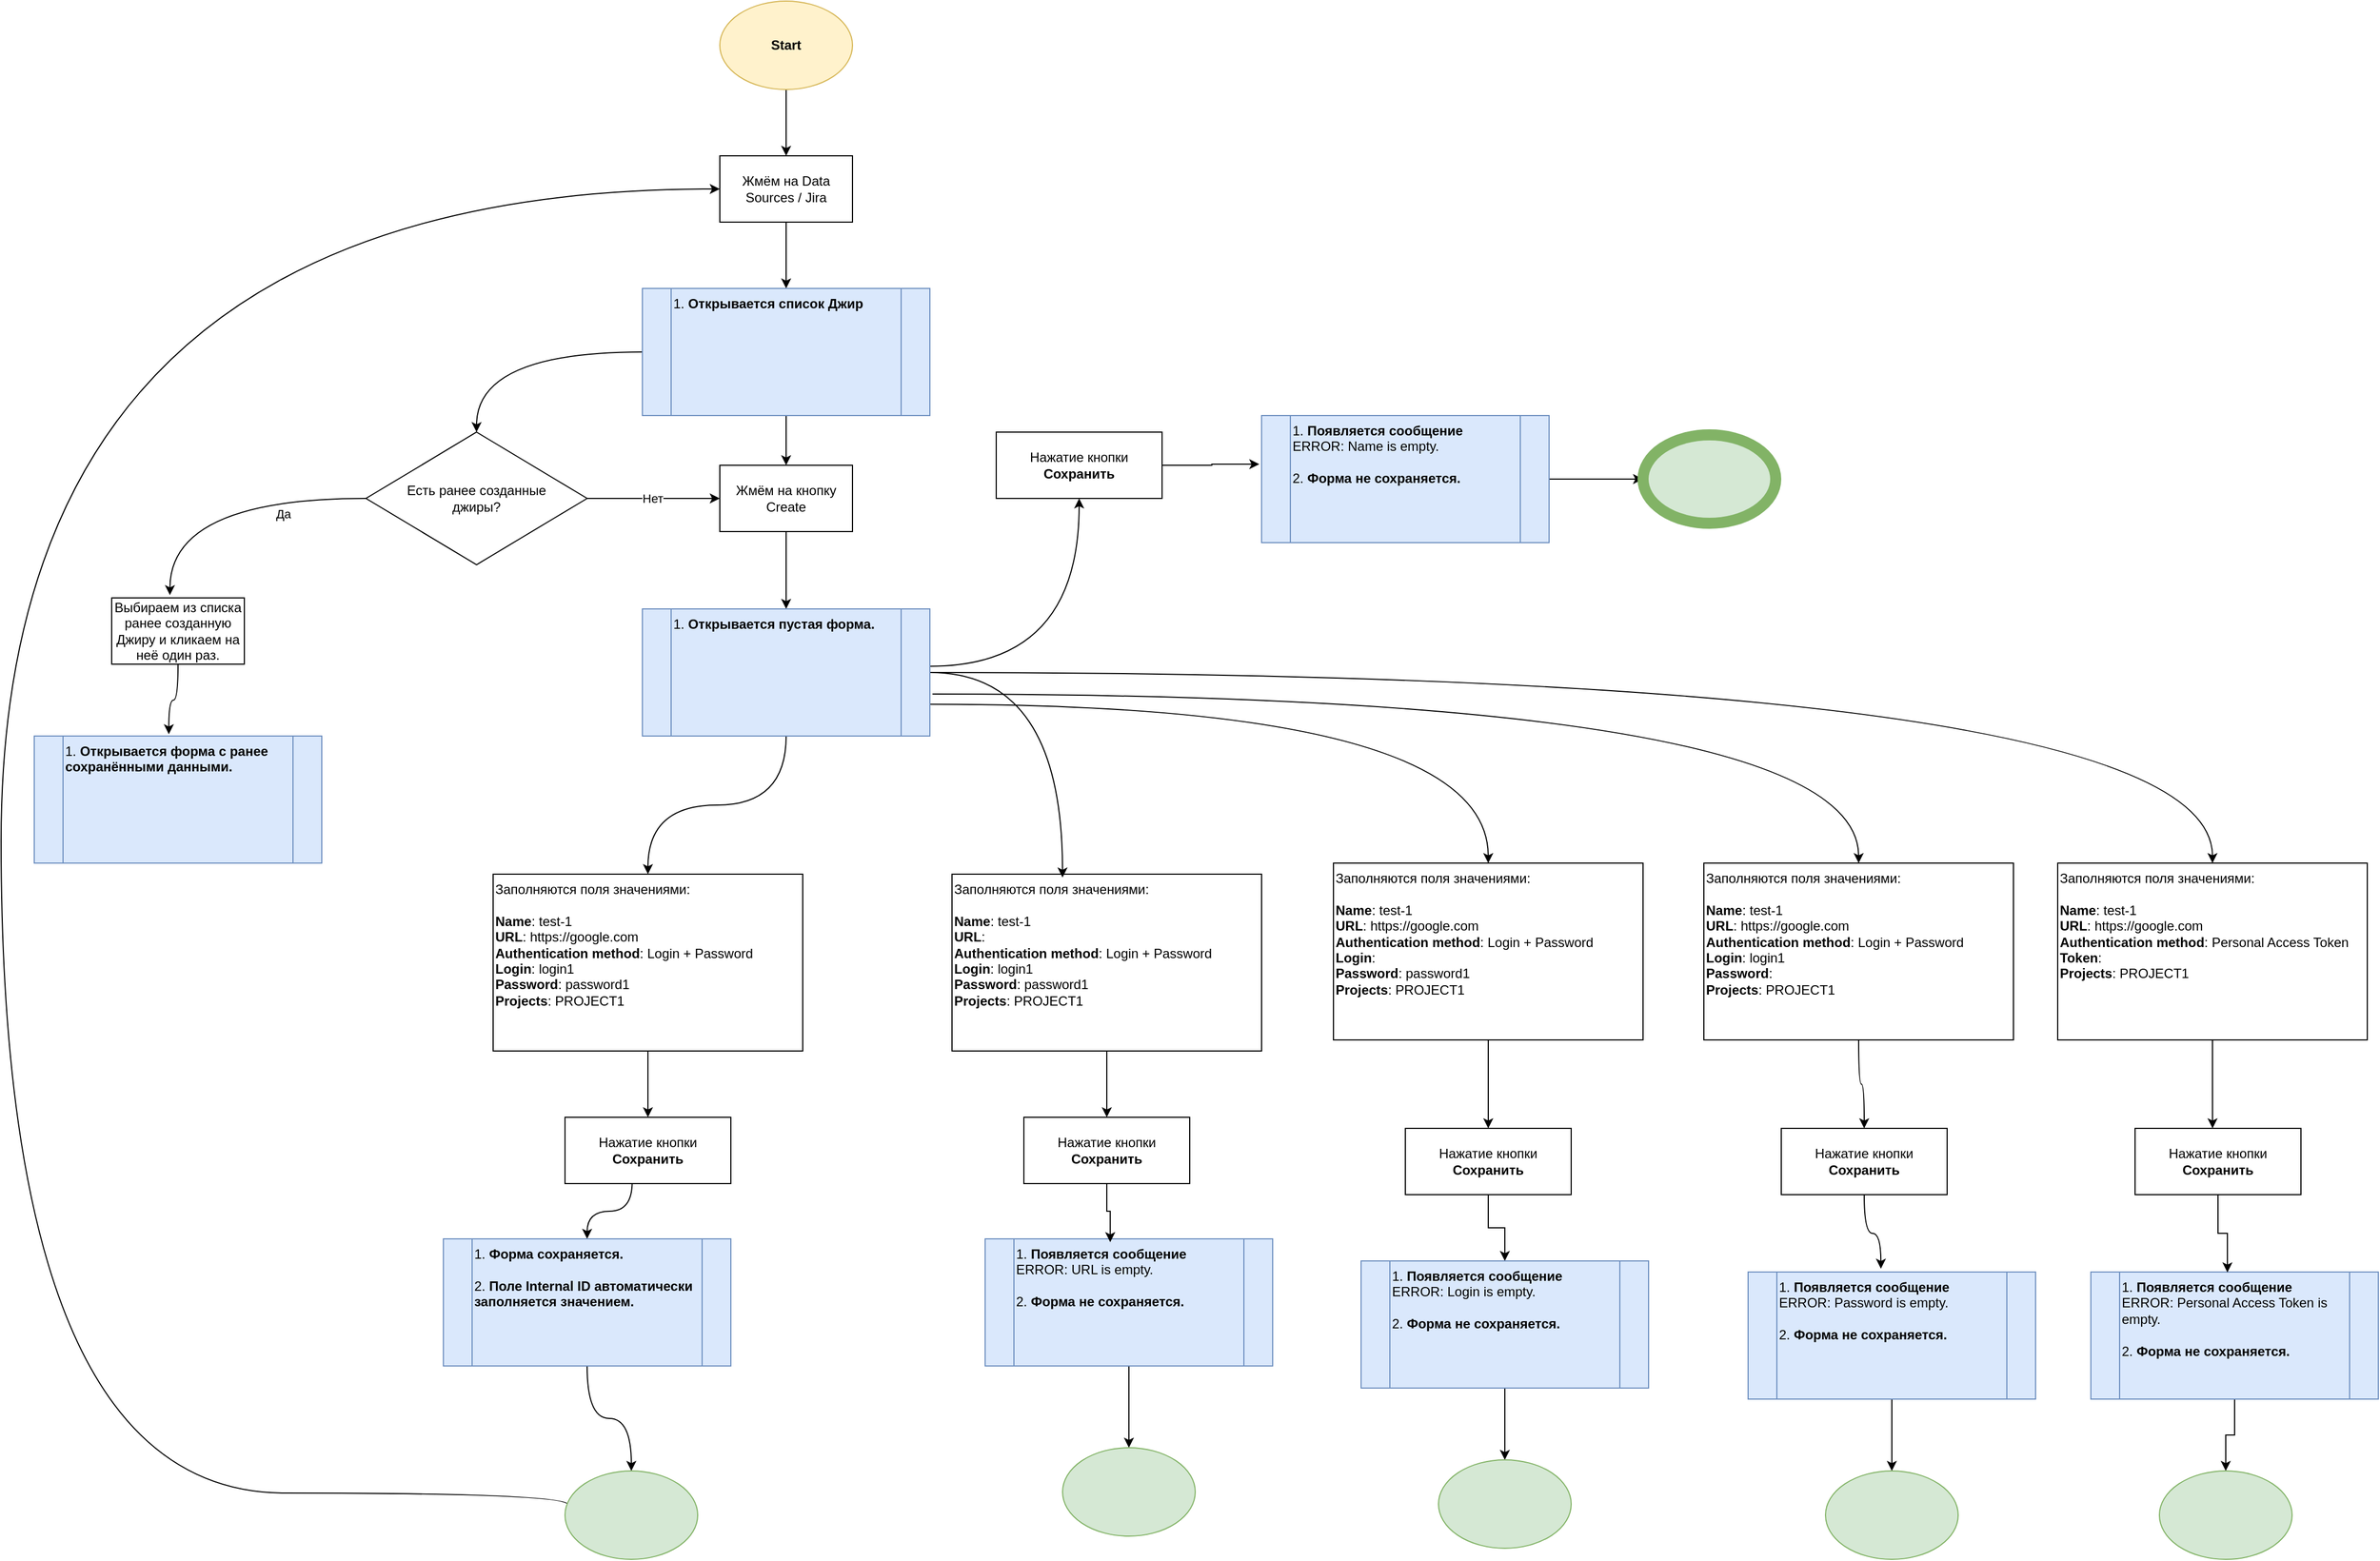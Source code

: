 <mxfile version="26.0.6">
  <diagram name="JIRA" id="Cm0MP-e87rY4Y2zoetWl">
    <mxGraphModel dx="2532" dy="2118" grid="1" gridSize="10" guides="1" tooltips="1" connect="1" arrows="1" fold="1" page="1" pageScale="1" pageWidth="827" pageHeight="1169" math="0" shadow="0">
      <root>
        <mxCell id="0" />
        <mxCell id="1" parent="0" />
        <mxCell id="2foq3zUWt_Xz09FHihWp-3" style="edgeStyle=orthogonalEdgeStyle;rounded=0;orthogonalLoop=1;jettySize=auto;html=1;exitX=0.5;exitY=1;exitDx=0;exitDy=0;entryX=0.5;entryY=0;entryDx=0;entryDy=0;curved=1;" edge="1" parent="1" source="2foq3zUWt_Xz09FHihWp-13" target="2foq3zUWt_Xz09FHihWp-74">
          <mxGeometry relative="1" as="geometry" />
        </mxCell>
        <mxCell id="2foq3zUWt_Xz09FHihWp-65" style="edgeStyle=orthogonalEdgeStyle;rounded=0;orthogonalLoop=1;jettySize=auto;html=1;entryX=0.5;entryY=0;entryDx=0;entryDy=0;curved=1;" edge="1" parent="1" source="2foq3zUWt_Xz09FHihWp-1" target="2foq3zUWt_Xz09FHihWp-64">
          <mxGeometry relative="1" as="geometry" />
        </mxCell>
        <mxCell id="2foq3zUWt_Xz09FHihWp-1" value="Жмём на Data Sources / Jira" style="rounded=0;whiteSpace=wrap;html=1;" vertex="1" parent="1">
          <mxGeometry x="100" width="120" height="60" as="geometry" />
        </mxCell>
        <mxCell id="2foq3zUWt_Xz09FHihWp-5" style="edgeStyle=orthogonalEdgeStyle;rounded=0;orthogonalLoop=1;jettySize=auto;html=1;curved=1;exitX=1;exitY=0.451;exitDx=0;exitDy=0;exitPerimeter=0;" edge="1" parent="1" source="2foq3zUWt_Xz09FHihWp-74" target="2foq3zUWt_Xz09FHihWp-4">
          <mxGeometry relative="1" as="geometry">
            <mxPoint x="235" y="460.043" as="sourcePoint" />
          </mxGeometry>
        </mxCell>
        <mxCell id="2foq3zUWt_Xz09FHihWp-18" style="edgeStyle=orthogonalEdgeStyle;rounded=0;orthogonalLoop=1;jettySize=auto;html=1;entryX=0.5;entryY=0;entryDx=0;entryDy=0;elbow=vertical;curved=1;" edge="1" parent="1" source="2foq3zUWt_Xz09FHihWp-74" target="2foq3zUWt_Xz09FHihWp-17">
          <mxGeometry relative="1" as="geometry">
            <mxPoint x="122.5" y="490" as="sourcePoint" />
          </mxGeometry>
        </mxCell>
        <mxCell id="2foq3zUWt_Xz09FHihWp-47" style="edgeStyle=orthogonalEdgeStyle;rounded=0;orthogonalLoop=1;jettySize=auto;html=1;curved=1;exitX=1;exitY=0.75;exitDx=0;exitDy=0;" edge="1" parent="1" source="2foq3zUWt_Xz09FHihWp-74" target="2foq3zUWt_Xz09FHihWp-40">
          <mxGeometry relative="1" as="geometry">
            <mxPoint x="235" y="460.043" as="sourcePoint" />
          </mxGeometry>
        </mxCell>
        <mxCell id="2foq3zUWt_Xz09FHihWp-55" style="edgeStyle=orthogonalEdgeStyle;rounded=0;orthogonalLoop=1;jettySize=auto;html=1;curved=1;exitX=1.009;exitY=0.67;exitDx=0;exitDy=0;exitPerimeter=0;" edge="1" parent="1" source="2foq3zUWt_Xz09FHihWp-74" target="2foq3zUWt_Xz09FHihWp-48">
          <mxGeometry relative="1" as="geometry">
            <mxPoint x="235" y="460.043" as="sourcePoint" />
          </mxGeometry>
        </mxCell>
        <mxCell id="2foq3zUWt_Xz09FHihWp-63" style="edgeStyle=orthogonalEdgeStyle;rounded=0;orthogonalLoop=1;jettySize=auto;html=1;entryX=0.5;entryY=0;entryDx=0;entryDy=0;curved=1;" edge="1" parent="1" source="2foq3zUWt_Xz09FHihWp-74" target="2foq3zUWt_Xz09FHihWp-56">
          <mxGeometry relative="1" as="geometry">
            <mxPoint x="235" y="460.043" as="sourcePoint" />
          </mxGeometry>
        </mxCell>
        <mxCell id="2foq3zUWt_Xz09FHihWp-7" style="edgeStyle=orthogonalEdgeStyle;rounded=0;orthogonalLoop=1;jettySize=auto;html=1;entryX=-0.008;entryY=0.383;entryDx=0;entryDy=0;entryPerimeter=0;" edge="1" parent="1" source="2foq3zUWt_Xz09FHihWp-4" target="2foq3zUWt_Xz09FHihWp-25">
          <mxGeometry relative="1" as="geometry">
            <mxPoint x="170" y="370" as="targetPoint" />
          </mxGeometry>
        </mxCell>
        <mxCell id="2foq3zUWt_Xz09FHihWp-4" value="Нажатие кнопки &lt;b&gt;Сохранить&lt;/b&gt;" style="rounded=0;whiteSpace=wrap;html=1;" vertex="1" parent="1">
          <mxGeometry x="350" y="250" width="150" height="60" as="geometry" />
        </mxCell>
        <mxCell id="2foq3zUWt_Xz09FHihWp-24" style="edgeStyle=orthogonalEdgeStyle;rounded=0;orthogonalLoop=1;jettySize=auto;html=1;exitX=1;exitY=0.5;exitDx=0;exitDy=0;" edge="1" parent="1" source="2foq3zUWt_Xz09FHihWp-25" target="2foq3zUWt_Xz09FHihWp-23">
          <mxGeometry relative="1" as="geometry" />
        </mxCell>
        <mxCell id="2foq3zUWt_Xz09FHihWp-13" value="Жмём на кнопку Create" style="whiteSpace=wrap;html=1;rounded=0;" vertex="1" parent="1">
          <mxGeometry x="100" y="280" width="120" height="60" as="geometry" />
        </mxCell>
        <mxCell id="2foq3zUWt_Xz09FHihWp-20" style="edgeStyle=orthogonalEdgeStyle;rounded=0;orthogonalLoop=1;jettySize=auto;html=1;curved=1;" edge="1" parent="1" source="2foq3zUWt_Xz09FHihWp-17" target="2foq3zUWt_Xz09FHihWp-19">
          <mxGeometry relative="1" as="geometry" />
        </mxCell>
        <mxCell id="2foq3zUWt_Xz09FHihWp-17" value="Заполняются поля значениями:&lt;div&gt;&lt;br&gt;&lt;/div&gt;&lt;div&gt;&lt;b&gt;Name&lt;/b&gt;: test-1&lt;/div&gt;&lt;div&gt;&lt;b&gt;URL&lt;/b&gt;: https://google.com&lt;/div&gt;&lt;div&gt;&lt;b&gt;Authentication method&lt;/b&gt;: Login + Password&lt;/div&gt;&lt;div&gt;&lt;b&gt;Login&lt;/b&gt;: login1&lt;br&gt;&lt;b&gt;Password&lt;/b&gt;: password1&lt;/div&gt;&lt;div&gt;&lt;b&gt;Projects&lt;/b&gt;: PROJECT1&lt;br&gt;&lt;br&gt;&lt;/div&gt;" style="rounded=0;whiteSpace=wrap;html=1;align=left;verticalAlign=top;" vertex="1" parent="1">
          <mxGeometry x="-105" y="650" width="280" height="160" as="geometry" />
        </mxCell>
        <mxCell id="2foq3zUWt_Xz09FHihWp-22" style="edgeStyle=orthogonalEdgeStyle;rounded=0;orthogonalLoop=1;jettySize=auto;html=1;entryX=0.5;entryY=0;entryDx=0;entryDy=0;exitX=0.405;exitY=0.973;exitDx=0;exitDy=0;exitPerimeter=0;curved=1;" edge="1" parent="1" source="2foq3zUWt_Xz09FHihWp-19" target="2foq3zUWt_Xz09FHihWp-26">
          <mxGeometry relative="1" as="geometry">
            <mxPoint x="160.1" y="870" as="targetPoint" />
          </mxGeometry>
        </mxCell>
        <mxCell id="2foq3zUWt_Xz09FHihWp-19" value="Нажатие кнопки &lt;b&gt;Сохранить&lt;/b&gt;" style="rounded=0;whiteSpace=wrap;html=1;" vertex="1" parent="1">
          <mxGeometry x="-40" y="870" width="150" height="60" as="geometry" />
        </mxCell>
        <mxCell id="2foq3zUWt_Xz09FHihWp-23" value="" style="ellipse;whiteSpace=wrap;html=1;fillColor=#d5e8d4;strokeColor=#82b366;strokeWidth=10;" vertex="1" parent="1">
          <mxGeometry x="935" y="252.5" width="120" height="80" as="geometry" />
        </mxCell>
        <mxCell id="2foq3zUWt_Xz09FHihWp-25" value="1. &lt;b&gt;Появляется сообщение&lt;/b&gt;&lt;br&gt;&lt;div&gt;&lt;span style=&quot;box-sizing: inherit; margin: 0px;&quot;&gt;ERROR: Name is empty.&lt;br&gt;&lt;/span&gt;&lt;/div&gt;&lt;div&gt;&lt;span style=&quot;box-sizing: inherit; margin: 0px;&quot;&gt;&lt;b&gt;&lt;br&gt;&lt;/b&gt;&lt;/span&gt;&lt;/div&gt;&lt;div&gt;2. &lt;b&gt;Форма не сохраняется.&lt;/b&gt;&lt;/div&gt;" style="shape=process;whiteSpace=wrap;html=1;backgroundOutline=1;align=left;verticalAlign=top;fillColor=#dae8fc;strokeColor=#6c8ebf;" vertex="1" parent="1">
          <mxGeometry x="590" y="235" width="260" height="115" as="geometry" />
        </mxCell>
        <mxCell id="2foq3zUWt_Xz09FHihWp-28" style="edgeStyle=orthogonalEdgeStyle;rounded=0;orthogonalLoop=1;jettySize=auto;html=1;entryX=0.5;entryY=0;entryDx=0;entryDy=0;curved=1;" edge="1" parent="1" source="2foq3zUWt_Xz09FHihWp-26" target="2foq3zUWt_Xz09FHihWp-27">
          <mxGeometry relative="1" as="geometry" />
        </mxCell>
        <mxCell id="2foq3zUWt_Xz09FHihWp-77" style="edgeStyle=orthogonalEdgeStyle;rounded=0;orthogonalLoop=1;jettySize=auto;html=1;entryX=0;entryY=0.5;entryDx=0;entryDy=0;curved=1;exitX=0.025;exitY=0.384;exitDx=0;exitDy=0;exitPerimeter=0;" edge="1" parent="1" source="2foq3zUWt_Xz09FHihWp-27" target="2foq3zUWt_Xz09FHihWp-1">
          <mxGeometry relative="1" as="geometry">
            <Array as="points">
              <mxPoint x="-37" y="1210" />
              <mxPoint x="-550" y="1210" />
              <mxPoint x="-550" y="30" />
            </Array>
          </mxGeometry>
        </mxCell>
        <mxCell id="2foq3zUWt_Xz09FHihWp-26" value="1.&amp;nbsp;&lt;span style=&quot;text-align: center;&quot;&gt;&lt;b&gt;Форма сохраняется.&lt;/b&gt;&lt;/span&gt;&lt;br style=&quot;text-align: center;&quot;&gt;&lt;div&gt;&lt;br&gt;&lt;/div&gt;&lt;div&gt;2.&amp;nbsp;&lt;span style=&quot;text-align: center; background-color: transparent; color: light-dark(rgb(0, 0, 0), rgb(255, 255, 255));&quot;&gt;&lt;b&gt;Поле Internal ID автоматически заполняется значением.&lt;/b&gt;&lt;/span&gt;&lt;/div&gt;" style="shape=process;whiteSpace=wrap;html=1;backgroundOutline=1;align=left;verticalAlign=top;fillColor=#dae8fc;strokeColor=#6c8ebf;" vertex="1" parent="1">
          <mxGeometry x="-150" y="980" width="260" height="115" as="geometry" />
        </mxCell>
        <mxCell id="2foq3zUWt_Xz09FHihWp-27" value="" style="ellipse;whiteSpace=wrap;html=1;fillColor=#d5e8d4;strokeColor=#82b366;" vertex="1" parent="1">
          <mxGeometry x="-40" y="1190" width="120" height="80" as="geometry" />
        </mxCell>
        <mxCell id="2foq3zUWt_Xz09FHihWp-35" style="edgeStyle=orthogonalEdgeStyle;rounded=0;orthogonalLoop=1;jettySize=auto;html=1;" edge="1" parent="1" source="2foq3zUWt_Xz09FHihWp-29" target="2foq3zUWt_Xz09FHihWp-34">
          <mxGeometry relative="1" as="geometry" />
        </mxCell>
        <mxCell id="2foq3zUWt_Xz09FHihWp-29" value="Заполняются поля значениями:&lt;div&gt;&lt;br&gt;&lt;/div&gt;&lt;div&gt;&lt;b&gt;Name&lt;/b&gt;: test-1&lt;/div&gt;&lt;div&gt;&lt;b&gt;URL&lt;/b&gt;:&amp;nbsp;&lt;/div&gt;&lt;div&gt;&lt;b&gt;Authentication method&lt;/b&gt;: Login + Password&lt;/div&gt;&lt;div&gt;&lt;b&gt;Login&lt;/b&gt;: login1&lt;br&gt;&lt;b&gt;Password&lt;/b&gt;: password1&lt;/div&gt;&lt;div&gt;&lt;b&gt;Projects&lt;/b&gt;: PROJECT1&lt;br&gt;&lt;br&gt;&lt;/div&gt;" style="rounded=0;whiteSpace=wrap;html=1;align=left;verticalAlign=top;" vertex="1" parent="1">
          <mxGeometry x="310" y="650" width="280" height="160" as="geometry" />
        </mxCell>
        <mxCell id="2foq3zUWt_Xz09FHihWp-30" style="edgeStyle=orthogonalEdgeStyle;rounded=0;orthogonalLoop=1;jettySize=auto;html=1;entryX=0.357;entryY=0.019;entryDx=0;entryDy=0;entryPerimeter=0;elbow=vertical;curved=1;exitX=1;exitY=0.5;exitDx=0;exitDy=0;" edge="1" parent="1" source="2foq3zUWt_Xz09FHihWp-74" target="2foq3zUWt_Xz09FHihWp-29">
          <mxGeometry relative="1" as="geometry">
            <mxPoint x="235" y="460.043" as="sourcePoint" />
          </mxGeometry>
        </mxCell>
        <mxCell id="2foq3zUWt_Xz09FHihWp-32" style="edgeStyle=orthogonalEdgeStyle;rounded=0;orthogonalLoop=1;jettySize=auto;html=1;curved=1;" edge="1" parent="1" source="2foq3zUWt_Xz09FHihWp-31" target="2foq3zUWt_Xz09FHihWp-1">
          <mxGeometry relative="1" as="geometry" />
        </mxCell>
        <mxCell id="2foq3zUWt_Xz09FHihWp-31" value="&lt;b&gt;Start&lt;/b&gt;" style="ellipse;whiteSpace=wrap;html=1;fillColor=#fff2cc;strokeColor=#d6b656;" vertex="1" parent="1">
          <mxGeometry x="100" y="-140" width="120" height="80" as="geometry" />
        </mxCell>
        <mxCell id="2foq3zUWt_Xz09FHihWp-34" value="Нажатие кнопки &lt;b&gt;Сохранить&lt;/b&gt;" style="rounded=0;whiteSpace=wrap;html=1;" vertex="1" parent="1">
          <mxGeometry x="375" y="870" width="150" height="60" as="geometry" />
        </mxCell>
        <mxCell id="2foq3zUWt_Xz09FHihWp-39" style="edgeStyle=orthogonalEdgeStyle;rounded=0;orthogonalLoop=1;jettySize=auto;html=1;" edge="1" parent="1" source="2foq3zUWt_Xz09FHihWp-36" target="2foq3zUWt_Xz09FHihWp-38">
          <mxGeometry relative="1" as="geometry" />
        </mxCell>
        <mxCell id="2foq3zUWt_Xz09FHihWp-36" value="1. &lt;b&gt;Появляется сообщение&lt;/b&gt;&lt;br&gt;&lt;div&gt;&lt;span style=&quot;box-sizing: inherit; margin: 0px;&quot;&gt;ERROR: URL is empty.&lt;br&gt;&lt;/span&gt;&lt;/div&gt;&lt;div&gt;&lt;span style=&quot;box-sizing: inherit; margin: 0px;&quot;&gt;&lt;b&gt;&lt;br&gt;&lt;/b&gt;&lt;/span&gt;&lt;/div&gt;&lt;div&gt;2. &lt;b&gt;Форма не сохраняется.&lt;/b&gt;&lt;/div&gt;" style="shape=process;whiteSpace=wrap;html=1;backgroundOutline=1;align=left;verticalAlign=top;fillColor=#dae8fc;strokeColor=#6c8ebf;" vertex="1" parent="1">
          <mxGeometry x="340" y="980" width="260" height="115" as="geometry" />
        </mxCell>
        <mxCell id="2foq3zUWt_Xz09FHihWp-37" style="edgeStyle=orthogonalEdgeStyle;rounded=0;orthogonalLoop=1;jettySize=auto;html=1;entryX=0.435;entryY=0.026;entryDx=0;entryDy=0;entryPerimeter=0;" edge="1" parent="1" source="2foq3zUWt_Xz09FHihWp-34" target="2foq3zUWt_Xz09FHihWp-36">
          <mxGeometry relative="1" as="geometry" />
        </mxCell>
        <mxCell id="2foq3zUWt_Xz09FHihWp-38" value="" style="ellipse;whiteSpace=wrap;html=1;fillColor=#d5e8d4;strokeColor=#82b366;" vertex="1" parent="1">
          <mxGeometry x="410" y="1169" width="120" height="80" as="geometry" />
        </mxCell>
        <mxCell id="2foq3zUWt_Xz09FHihWp-42" style="edgeStyle=orthogonalEdgeStyle;rounded=0;orthogonalLoop=1;jettySize=auto;html=1;entryX=0.5;entryY=0;entryDx=0;entryDy=0;" edge="1" parent="1" source="2foq3zUWt_Xz09FHihWp-40" target="2foq3zUWt_Xz09FHihWp-41">
          <mxGeometry relative="1" as="geometry" />
        </mxCell>
        <mxCell id="2foq3zUWt_Xz09FHihWp-40" value="Заполняются поля значениями:&lt;div&gt;&lt;br&gt;&lt;/div&gt;&lt;div&gt;&lt;b&gt;Name&lt;/b&gt;: test-1&lt;/div&gt;&lt;div&gt;&lt;b&gt;URL&lt;/b&gt;: https://google.com&lt;/div&gt;&lt;div&gt;&lt;b&gt;Authentication method&lt;/b&gt;: Login + Password&lt;/div&gt;&lt;div&gt;&lt;b&gt;Login&lt;/b&gt;:&amp;nbsp;&lt;br&gt;&lt;b&gt;Password&lt;/b&gt;: password1&lt;/div&gt;&lt;div&gt;&lt;b&gt;Projects&lt;/b&gt;: PROJECT1&lt;br&gt;&lt;br&gt;&lt;/div&gt;" style="rounded=0;whiteSpace=wrap;html=1;align=left;verticalAlign=top;" vertex="1" parent="1">
          <mxGeometry x="655" y="640" width="280" height="160" as="geometry" />
        </mxCell>
        <mxCell id="2foq3zUWt_Xz09FHihWp-44" style="edgeStyle=orthogonalEdgeStyle;rounded=0;orthogonalLoop=1;jettySize=auto;html=1;" edge="1" parent="1" source="2foq3zUWt_Xz09FHihWp-41" target="2foq3zUWt_Xz09FHihWp-43">
          <mxGeometry relative="1" as="geometry" />
        </mxCell>
        <mxCell id="2foq3zUWt_Xz09FHihWp-41" value="Нажатие кнопки &lt;b&gt;Сохранить&lt;/b&gt;" style="rounded=0;whiteSpace=wrap;html=1;" vertex="1" parent="1">
          <mxGeometry x="720" y="880" width="150" height="60" as="geometry" />
        </mxCell>
        <mxCell id="2foq3zUWt_Xz09FHihWp-46" style="edgeStyle=orthogonalEdgeStyle;rounded=0;orthogonalLoop=1;jettySize=auto;html=1;" edge="1" parent="1" source="2foq3zUWt_Xz09FHihWp-43" target="2foq3zUWt_Xz09FHihWp-45">
          <mxGeometry relative="1" as="geometry" />
        </mxCell>
        <mxCell id="2foq3zUWt_Xz09FHihWp-43" value="1. &lt;b&gt;Появляется сообщение&lt;/b&gt;&lt;br&gt;&lt;div&gt;&lt;span style=&quot;box-sizing: inherit; margin: 0px;&quot;&gt;ERROR: Login is empty.&lt;br&gt;&lt;/span&gt;&lt;/div&gt;&lt;div&gt;&lt;span style=&quot;box-sizing: inherit; margin: 0px;&quot;&gt;&lt;b&gt;&lt;br&gt;&lt;/b&gt;&lt;/span&gt;&lt;/div&gt;&lt;div&gt;2. &lt;b&gt;Форма не сохраняется.&lt;/b&gt;&lt;/div&gt;" style="shape=process;whiteSpace=wrap;html=1;backgroundOutline=1;align=left;verticalAlign=top;fillColor=#dae8fc;strokeColor=#6c8ebf;" vertex="1" parent="1">
          <mxGeometry x="680" y="1000" width="260" height="115" as="geometry" />
        </mxCell>
        <mxCell id="2foq3zUWt_Xz09FHihWp-45" value="" style="ellipse;whiteSpace=wrap;html=1;fillColor=#d5e8d4;strokeColor=#82b366;" vertex="1" parent="1">
          <mxGeometry x="750" y="1180" width="120" height="80" as="geometry" />
        </mxCell>
        <mxCell id="2foq3zUWt_Xz09FHihWp-50" style="edgeStyle=orthogonalEdgeStyle;rounded=0;orthogonalLoop=1;jettySize=auto;html=1;entryX=0.5;entryY=0;entryDx=0;entryDy=0;curved=1;" edge="1" parent="1" source="2foq3zUWt_Xz09FHihWp-48" target="2foq3zUWt_Xz09FHihWp-49">
          <mxGeometry relative="1" as="geometry" />
        </mxCell>
        <mxCell id="2foq3zUWt_Xz09FHihWp-48" value="Заполняются поля значениями:&lt;div&gt;&lt;br&gt;&lt;/div&gt;&lt;div&gt;&lt;b&gt;Name&lt;/b&gt;: test-1&lt;/div&gt;&lt;div&gt;&lt;b&gt;URL&lt;/b&gt;: https://google.com&lt;/div&gt;&lt;div&gt;&lt;b&gt;Authentication method&lt;/b&gt;: Login + Password&lt;/div&gt;&lt;div&gt;&lt;b&gt;Login&lt;/b&gt;: login1&lt;br&gt;&lt;b&gt;Password&lt;/b&gt;:&amp;nbsp;&lt;/div&gt;&lt;div&gt;&lt;b&gt;Projects&lt;/b&gt;: PROJECT1&lt;br&gt;&lt;br&gt;&lt;/div&gt;" style="rounded=0;whiteSpace=wrap;html=1;align=left;verticalAlign=top;" vertex="1" parent="1">
          <mxGeometry x="990" y="640" width="280" height="160" as="geometry" />
        </mxCell>
        <mxCell id="2foq3zUWt_Xz09FHihWp-49" value="Нажатие кнопки &lt;b&gt;Сохранить&lt;/b&gt;" style="rounded=0;whiteSpace=wrap;html=1;" vertex="1" parent="1">
          <mxGeometry x="1060" y="880" width="150" height="60" as="geometry" />
        </mxCell>
        <mxCell id="2foq3zUWt_Xz09FHihWp-54" style="edgeStyle=orthogonalEdgeStyle;rounded=0;orthogonalLoop=1;jettySize=auto;html=1;" edge="1" parent="1" source="2foq3zUWt_Xz09FHihWp-51" target="2foq3zUWt_Xz09FHihWp-53">
          <mxGeometry relative="1" as="geometry" />
        </mxCell>
        <mxCell id="2foq3zUWt_Xz09FHihWp-51" value="1. &lt;b&gt;Появляется сообщение&lt;/b&gt;&lt;br&gt;&lt;div&gt;&lt;span style=&quot;box-sizing: inherit; margin: 0px;&quot;&gt;ERROR: Password is empty.&lt;br&gt;&lt;/span&gt;&lt;/div&gt;&lt;div&gt;&lt;span style=&quot;box-sizing: inherit; margin: 0px;&quot;&gt;&lt;b&gt;&lt;br&gt;&lt;/b&gt;&lt;/span&gt;&lt;/div&gt;&lt;div&gt;2. &lt;b&gt;Форма не сохраняется.&lt;/b&gt;&lt;/div&gt;" style="shape=process;whiteSpace=wrap;html=1;backgroundOutline=1;align=left;verticalAlign=top;fillColor=#dae8fc;strokeColor=#6c8ebf;" vertex="1" parent="1">
          <mxGeometry x="1030" y="1010" width="260" height="115" as="geometry" />
        </mxCell>
        <mxCell id="2foq3zUWt_Xz09FHihWp-52" style="edgeStyle=orthogonalEdgeStyle;rounded=0;orthogonalLoop=1;jettySize=auto;html=1;entryX=0.462;entryY=-0.026;entryDx=0;entryDy=0;entryPerimeter=0;curved=1;" edge="1" parent="1" source="2foq3zUWt_Xz09FHihWp-49" target="2foq3zUWt_Xz09FHihWp-51">
          <mxGeometry relative="1" as="geometry" />
        </mxCell>
        <mxCell id="2foq3zUWt_Xz09FHihWp-53" value="" style="ellipse;whiteSpace=wrap;html=1;fillColor=#d5e8d4;strokeColor=#82b366;" vertex="1" parent="1">
          <mxGeometry x="1100" y="1190" width="120" height="80" as="geometry" />
        </mxCell>
        <mxCell id="2foq3zUWt_Xz09FHihWp-56" value="Заполняются поля значениями:&lt;div&gt;&lt;br&gt;&lt;/div&gt;&lt;div&gt;&lt;b&gt;Name&lt;/b&gt;: test-1&lt;/div&gt;&lt;div&gt;&lt;b&gt;URL&lt;/b&gt;: https://google.com&lt;/div&gt;&lt;div&gt;&lt;b&gt;Authentication method&lt;/b&gt;: Personal Access Token&lt;/div&gt;&lt;div&gt;&lt;b&gt;Token&lt;/b&gt;:&amp;nbsp;&lt;br&gt;&lt;/div&gt;&lt;div&gt;&lt;b&gt;Projects&lt;/b&gt;: PROJECT1&lt;/div&gt;" style="rounded=0;whiteSpace=wrap;html=1;align=left;verticalAlign=top;" vertex="1" parent="1">
          <mxGeometry x="1310" y="640" width="280" height="160" as="geometry" />
        </mxCell>
        <mxCell id="2foq3zUWt_Xz09FHihWp-57" value="Нажатие кнопки &lt;b&gt;Сохранить&lt;/b&gt;" style="rounded=0;whiteSpace=wrap;html=1;" vertex="1" parent="1">
          <mxGeometry x="1380" y="880" width="150" height="60" as="geometry" />
        </mxCell>
        <mxCell id="2foq3zUWt_Xz09FHihWp-58" style="edgeStyle=orthogonalEdgeStyle;rounded=0;orthogonalLoop=1;jettySize=auto;html=1;entryX=0.467;entryY=0;entryDx=0;entryDy=0;entryPerimeter=0;" edge="1" parent="1" source="2foq3zUWt_Xz09FHihWp-56" target="2foq3zUWt_Xz09FHihWp-57">
          <mxGeometry relative="1" as="geometry" />
        </mxCell>
        <mxCell id="2foq3zUWt_Xz09FHihWp-62" style="edgeStyle=orthogonalEdgeStyle;rounded=0;orthogonalLoop=1;jettySize=auto;html=1;" edge="1" parent="1" source="2foq3zUWt_Xz09FHihWp-59" target="2foq3zUWt_Xz09FHihWp-61">
          <mxGeometry relative="1" as="geometry" />
        </mxCell>
        <mxCell id="2foq3zUWt_Xz09FHihWp-59" value="1. &lt;b&gt;Появляется сообщение&lt;/b&gt;&lt;br&gt;&lt;div&gt;&lt;span style=&quot;box-sizing: inherit; margin: 0px;&quot;&gt;ERROR: Personal Access Token is empty.&lt;br&gt;&lt;/span&gt;&lt;/div&gt;&lt;div&gt;&lt;span style=&quot;box-sizing: inherit; margin: 0px;&quot;&gt;&lt;b&gt;&lt;br&gt;&lt;/b&gt;&lt;/span&gt;&lt;/div&gt;&lt;div&gt;2. &lt;b&gt;Форма не сохраняется.&lt;/b&gt;&lt;/div&gt;" style="shape=process;whiteSpace=wrap;html=1;backgroundOutline=1;align=left;verticalAlign=top;fillColor=#dae8fc;strokeColor=#6c8ebf;" vertex="1" parent="1">
          <mxGeometry x="1340" y="1010" width="260" height="115" as="geometry" />
        </mxCell>
        <mxCell id="2foq3zUWt_Xz09FHihWp-60" style="edgeStyle=orthogonalEdgeStyle;rounded=0;orthogonalLoop=1;jettySize=auto;html=1;entryX=0.475;entryY=0.003;entryDx=0;entryDy=0;entryPerimeter=0;" edge="1" parent="1" source="2foq3zUWt_Xz09FHihWp-57" target="2foq3zUWt_Xz09FHihWp-59">
          <mxGeometry relative="1" as="geometry" />
        </mxCell>
        <mxCell id="2foq3zUWt_Xz09FHihWp-61" value="" style="ellipse;whiteSpace=wrap;html=1;fillColor=#d5e8d4;strokeColor=#82b366;" vertex="1" parent="1">
          <mxGeometry x="1402" y="1190" width="120" height="80" as="geometry" />
        </mxCell>
        <mxCell id="2foq3zUWt_Xz09FHihWp-66" style="edgeStyle=orthogonalEdgeStyle;rounded=0;orthogonalLoop=1;jettySize=auto;html=1;entryX=0.5;entryY=0;entryDx=0;entryDy=0;curved=1;" edge="1" parent="1" source="2foq3zUWt_Xz09FHihWp-64" target="2foq3zUWt_Xz09FHihWp-13">
          <mxGeometry relative="1" as="geometry" />
        </mxCell>
        <mxCell id="2foq3zUWt_Xz09FHihWp-70" style="edgeStyle=orthogonalEdgeStyle;rounded=0;orthogonalLoop=1;jettySize=auto;html=1;entryX=0.5;entryY=0;entryDx=0;entryDy=0;curved=1;" edge="1" parent="1" source="2foq3zUWt_Xz09FHihWp-64" target="2foq3zUWt_Xz09FHihWp-69">
          <mxGeometry relative="1" as="geometry" />
        </mxCell>
        <mxCell id="2foq3zUWt_Xz09FHihWp-64" value="1. &lt;b&gt;Открывается список Джир&lt;/b&gt;" style="shape=process;whiteSpace=wrap;html=1;backgroundOutline=1;align=left;verticalAlign=top;fillColor=#dae8fc;strokeColor=#6c8ebf;" vertex="1" parent="1">
          <mxGeometry x="30" y="120" width="260" height="115" as="geometry" />
        </mxCell>
        <mxCell id="2foq3zUWt_Xz09FHihWp-67" value="Выбираем из списка ранее созданную Джиру и кликаем на неё один раз." style="whiteSpace=wrap;html=1;rounded=0;" vertex="1" parent="1">
          <mxGeometry x="-450" y="400" width="120" height="60" as="geometry" />
        </mxCell>
        <mxCell id="2foq3zUWt_Xz09FHihWp-68" style="edgeStyle=orthogonalEdgeStyle;rounded=0;orthogonalLoop=1;jettySize=auto;html=1;entryX=0.439;entryY=-0.041;entryDx=0;entryDy=0;entryPerimeter=0;curved=1;exitX=0;exitY=0.5;exitDx=0;exitDy=0;" edge="1" parent="1" source="2foq3zUWt_Xz09FHihWp-69" target="2foq3zUWt_Xz09FHihWp-67">
          <mxGeometry relative="1" as="geometry" />
        </mxCell>
        <mxCell id="2foq3zUWt_Xz09FHihWp-71" value="Да" style="edgeLabel;html=1;align=center;verticalAlign=middle;resizable=0;points=[];" vertex="1" connectable="0" parent="2foq3zUWt_Xz09FHihWp-68">
          <mxGeometry x="-0.433" y="14" relative="1" as="geometry">
            <mxPoint as="offset" />
          </mxGeometry>
        </mxCell>
        <mxCell id="2foq3zUWt_Xz09FHihWp-72" style="edgeStyle=orthogonalEdgeStyle;rounded=0;orthogonalLoop=1;jettySize=auto;html=1;entryX=0;entryY=0.5;entryDx=0;entryDy=0;curved=1;" edge="1" parent="1" source="2foq3zUWt_Xz09FHihWp-69" target="2foq3zUWt_Xz09FHihWp-13">
          <mxGeometry relative="1" as="geometry" />
        </mxCell>
        <mxCell id="2foq3zUWt_Xz09FHihWp-73" value="Нет" style="edgeLabel;html=1;align=center;verticalAlign=middle;resizable=0;points=[];" vertex="1" connectable="0" parent="2foq3zUWt_Xz09FHihWp-72">
          <mxGeometry x="-0.027" relative="1" as="geometry">
            <mxPoint as="offset" />
          </mxGeometry>
        </mxCell>
        <mxCell id="2foq3zUWt_Xz09FHihWp-69" value="Есть ранее созданные&lt;div&gt;джиры?&lt;/div&gt;" style="rhombus;whiteSpace=wrap;html=1;" vertex="1" parent="1">
          <mxGeometry x="-220" y="250" width="200" height="120" as="geometry" />
        </mxCell>
        <mxCell id="2foq3zUWt_Xz09FHihWp-74" value="1. &lt;b&gt;Открывается пустая форма.&lt;/b&gt;" style="shape=process;whiteSpace=wrap;html=1;backgroundOutline=1;align=left;verticalAlign=top;fillColor=#dae8fc;strokeColor=#6c8ebf;" vertex="1" parent="1">
          <mxGeometry x="30" y="410" width="260" height="115" as="geometry" />
        </mxCell>
        <mxCell id="2foq3zUWt_Xz09FHihWp-75" value="1. &lt;b&gt;Открывается форма с ранее сохранёнными данными.&lt;/b&gt;" style="shape=process;whiteSpace=wrap;html=1;backgroundOutline=1;align=left;verticalAlign=top;fillColor=#dae8fc;strokeColor=#6c8ebf;" vertex="1" parent="1">
          <mxGeometry x="-520" y="525" width="260" height="115" as="geometry" />
        </mxCell>
        <mxCell id="2foq3zUWt_Xz09FHihWp-76" style="edgeStyle=orthogonalEdgeStyle;rounded=0;orthogonalLoop=1;jettySize=auto;html=1;entryX=0.468;entryY=-0.014;entryDx=0;entryDy=0;entryPerimeter=0;curved=1;" edge="1" parent="1" source="2foq3zUWt_Xz09FHihWp-67" target="2foq3zUWt_Xz09FHihWp-75">
          <mxGeometry relative="1" as="geometry" />
        </mxCell>
      </root>
    </mxGraphModel>
  </diagram>
</mxfile>
